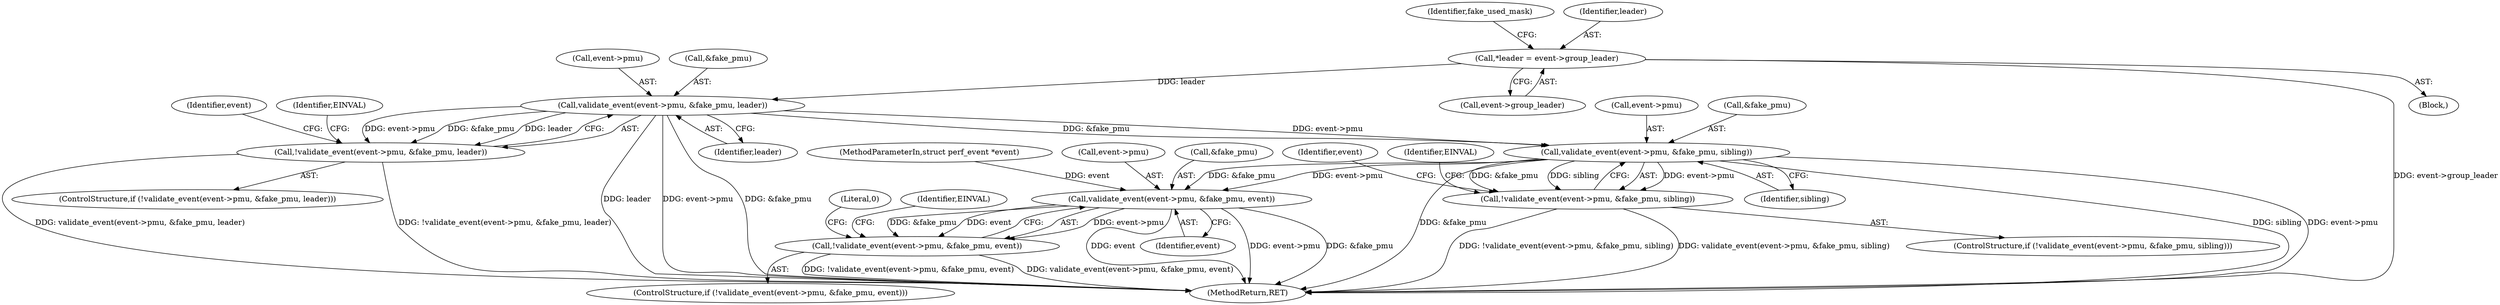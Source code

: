 digraph "0_linux_8fff105e13041e49b82f92eef034f363a6b1c071_0@pointer" {
"1000127" [label="(Call,validate_event(event->pmu, &fake_pmu, leader))"];
"1000106" [label="(Call,*leader = event->group_leader)"];
"1000126" [label="(Call,!validate_event(event->pmu, &fake_pmu, leader))"];
"1000140" [label="(Call,validate_event(event->pmu, &fake_pmu, sibling))"];
"1000139" [label="(Call,!validate_event(event->pmu, &fake_pmu, sibling))"];
"1000152" [label="(Call,validate_event(event->pmu, &fake_pmu, event))"];
"1000151" [label="(Call,!validate_event(event->pmu, &fake_pmu, event))"];
"1000127" [label="(Call,validate_event(event->pmu, &fake_pmu, leader))"];
"1000141" [label="(Call,event->pmu)"];
"1000139" [label="(Call,!validate_event(event->pmu, &fake_pmu, sibling))"];
"1000163" [label="(Literal,0)"];
"1000102" [label="(MethodParameterIn,struct perf_event *event)"];
"1000113" [label="(Identifier,fake_used_mask)"];
"1000136" [label="(Identifier,EINVAL)"];
"1000151" [label="(Call,!validate_event(event->pmu, &fake_pmu, event))"];
"1000158" [label="(Identifier,event)"];
"1000108" [label="(Call,event->group_leader)"];
"1000153" [label="(Call,event->pmu)"];
"1000133" [label="(Identifier,leader)"];
"1000131" [label="(Call,&fake_pmu)"];
"1000126" [label="(Call,!validate_event(event->pmu, &fake_pmu, leader))"];
"1000152" [label="(Call,validate_event(event->pmu, &fake_pmu, event))"];
"1000154" [label="(Identifier,event)"];
"1000128" [label="(Call,event->pmu)"];
"1000142" [label="(Identifier,event)"];
"1000149" [label="(Identifier,EINVAL)"];
"1000150" [label="(ControlStructure,if (!validate_event(event->pmu, &fake_pmu, event)))"];
"1000103" [label="(Block,)"];
"1000125" [label="(ControlStructure,if (!validate_event(event->pmu, &fake_pmu, leader)))"];
"1000146" [label="(Identifier,sibling)"];
"1000107" [label="(Identifier,leader)"];
"1000144" [label="(Call,&fake_pmu)"];
"1000156" [label="(Call,&fake_pmu)"];
"1000106" [label="(Call,*leader = event->group_leader)"];
"1000164" [label="(MethodReturn,RET)"];
"1000140" [label="(Call,validate_event(event->pmu, &fake_pmu, sibling))"];
"1000138" [label="(ControlStructure,if (!validate_event(event->pmu, &fake_pmu, sibling)))"];
"1000161" [label="(Identifier,EINVAL)"];
"1000127" -> "1000126"  [label="AST: "];
"1000127" -> "1000133"  [label="CFG: "];
"1000128" -> "1000127"  [label="AST: "];
"1000131" -> "1000127"  [label="AST: "];
"1000133" -> "1000127"  [label="AST: "];
"1000126" -> "1000127"  [label="CFG: "];
"1000127" -> "1000164"  [label="DDG: leader"];
"1000127" -> "1000164"  [label="DDG: event->pmu"];
"1000127" -> "1000164"  [label="DDG: &fake_pmu"];
"1000127" -> "1000126"  [label="DDG: event->pmu"];
"1000127" -> "1000126"  [label="DDG: &fake_pmu"];
"1000127" -> "1000126"  [label="DDG: leader"];
"1000106" -> "1000127"  [label="DDG: leader"];
"1000127" -> "1000140"  [label="DDG: event->pmu"];
"1000127" -> "1000140"  [label="DDG: &fake_pmu"];
"1000106" -> "1000103"  [label="AST: "];
"1000106" -> "1000108"  [label="CFG: "];
"1000107" -> "1000106"  [label="AST: "];
"1000108" -> "1000106"  [label="AST: "];
"1000113" -> "1000106"  [label="CFG: "];
"1000106" -> "1000164"  [label="DDG: event->group_leader"];
"1000126" -> "1000125"  [label="AST: "];
"1000136" -> "1000126"  [label="CFG: "];
"1000142" -> "1000126"  [label="CFG: "];
"1000126" -> "1000164"  [label="DDG: !validate_event(event->pmu, &fake_pmu, leader)"];
"1000126" -> "1000164"  [label="DDG: validate_event(event->pmu, &fake_pmu, leader)"];
"1000140" -> "1000139"  [label="AST: "];
"1000140" -> "1000146"  [label="CFG: "];
"1000141" -> "1000140"  [label="AST: "];
"1000144" -> "1000140"  [label="AST: "];
"1000146" -> "1000140"  [label="AST: "];
"1000139" -> "1000140"  [label="CFG: "];
"1000140" -> "1000164"  [label="DDG: sibling"];
"1000140" -> "1000164"  [label="DDG: event->pmu"];
"1000140" -> "1000164"  [label="DDG: &fake_pmu"];
"1000140" -> "1000139"  [label="DDG: event->pmu"];
"1000140" -> "1000139"  [label="DDG: &fake_pmu"];
"1000140" -> "1000139"  [label="DDG: sibling"];
"1000140" -> "1000152"  [label="DDG: event->pmu"];
"1000140" -> "1000152"  [label="DDG: &fake_pmu"];
"1000139" -> "1000138"  [label="AST: "];
"1000149" -> "1000139"  [label="CFG: "];
"1000154" -> "1000139"  [label="CFG: "];
"1000139" -> "1000164"  [label="DDG: !validate_event(event->pmu, &fake_pmu, sibling)"];
"1000139" -> "1000164"  [label="DDG: validate_event(event->pmu, &fake_pmu, sibling)"];
"1000152" -> "1000151"  [label="AST: "];
"1000152" -> "1000158"  [label="CFG: "];
"1000153" -> "1000152"  [label="AST: "];
"1000156" -> "1000152"  [label="AST: "];
"1000158" -> "1000152"  [label="AST: "];
"1000151" -> "1000152"  [label="CFG: "];
"1000152" -> "1000164"  [label="DDG: event"];
"1000152" -> "1000164"  [label="DDG: event->pmu"];
"1000152" -> "1000164"  [label="DDG: &fake_pmu"];
"1000152" -> "1000151"  [label="DDG: event->pmu"];
"1000152" -> "1000151"  [label="DDG: &fake_pmu"];
"1000152" -> "1000151"  [label="DDG: event"];
"1000102" -> "1000152"  [label="DDG: event"];
"1000151" -> "1000150"  [label="AST: "];
"1000161" -> "1000151"  [label="CFG: "];
"1000163" -> "1000151"  [label="CFG: "];
"1000151" -> "1000164"  [label="DDG: !validate_event(event->pmu, &fake_pmu, event)"];
"1000151" -> "1000164"  [label="DDG: validate_event(event->pmu, &fake_pmu, event)"];
}
